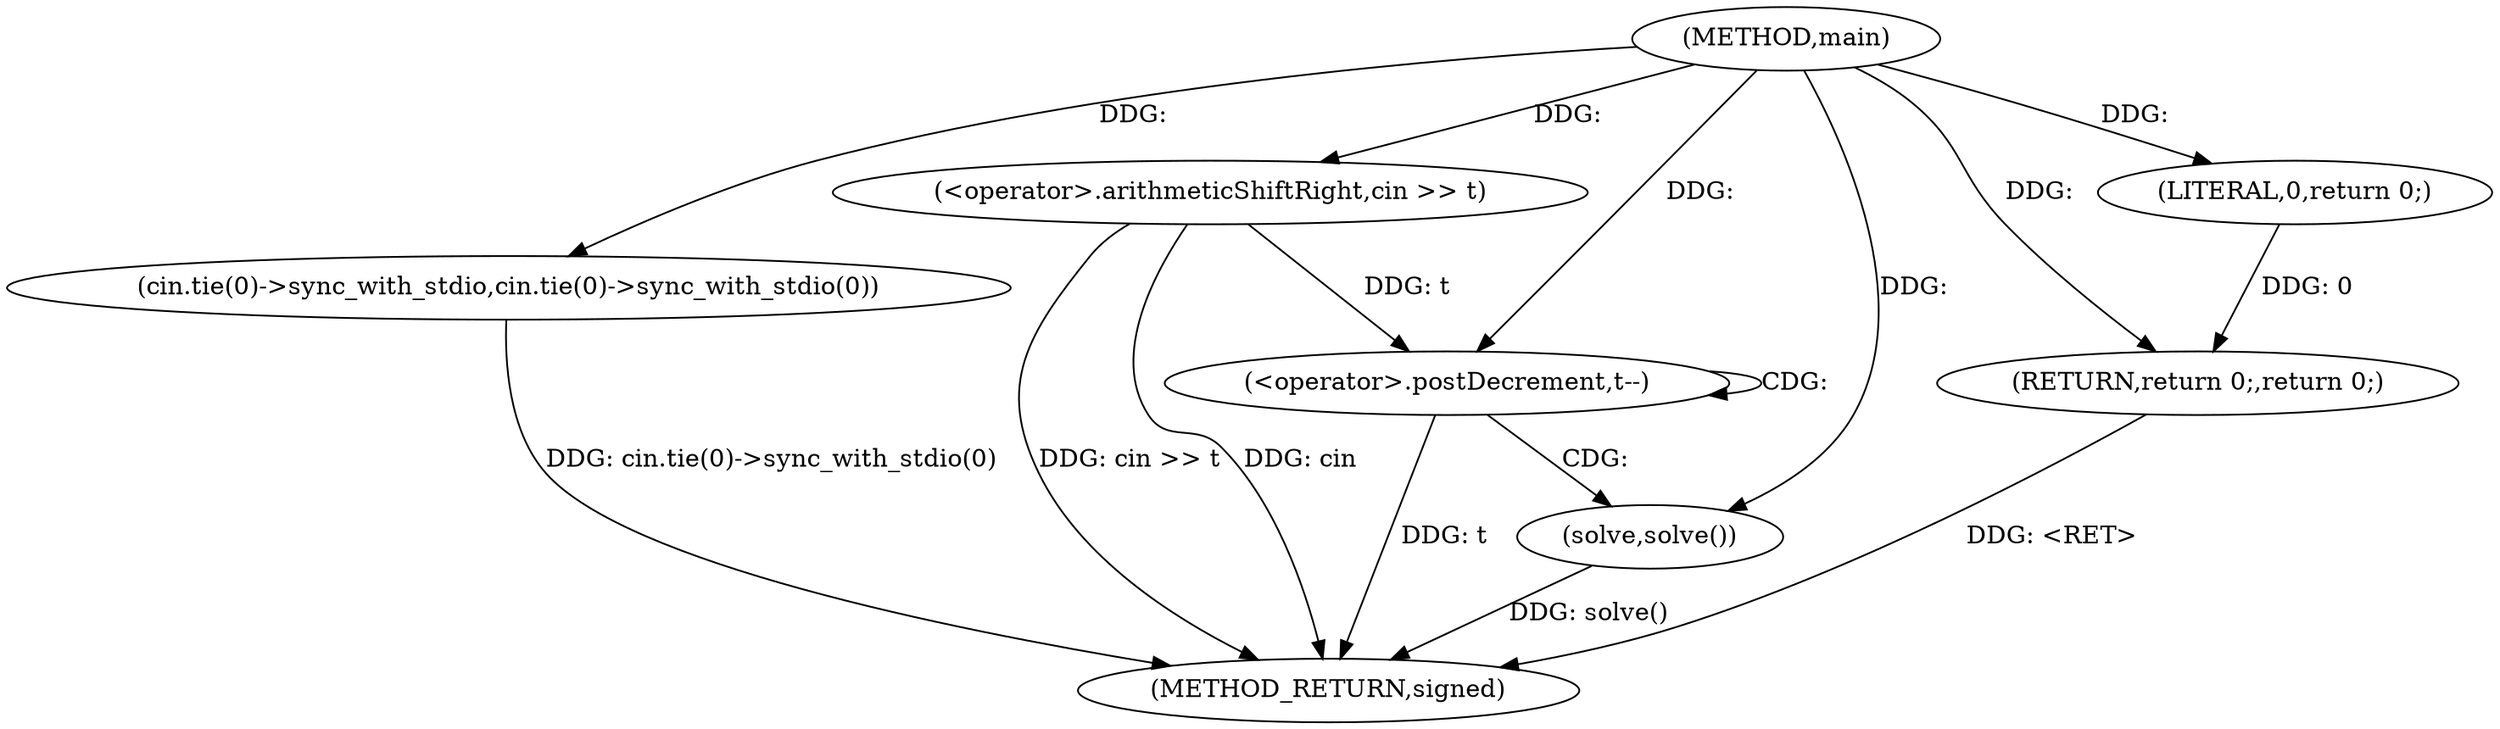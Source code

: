 digraph "main" {  
"1000182" [label = "(METHOD,main)" ]
"1000196" [label = "(METHOD_RETURN,signed)" ]
"1000184" [label = "(cin.tie(0)->sync_with_stdio,cin.tie(0)->sync_with_stdio(0))" ]
"1000187" [label = "(<operator>.arithmeticShiftRight,cin >> t)" ]
"1000194" [label = "(RETURN,return 0;,return 0;)" ]
"1000191" [label = "(<operator>.postDecrement,t--)" ]
"1000193" [label = "(solve,solve())" ]
"1000195" [label = "(LITERAL,0,return 0;)" ]
  "1000194" -> "1000196"  [ label = "DDG: <RET>"] 
  "1000184" -> "1000196"  [ label = "DDG: cin.tie(0)->sync_with_stdio(0)"] 
  "1000187" -> "1000196"  [ label = "DDG: cin >> t"] 
  "1000191" -> "1000196"  [ label = "DDG: t"] 
  "1000193" -> "1000196"  [ label = "DDG: solve()"] 
  "1000187" -> "1000196"  [ label = "DDG: cin"] 
  "1000195" -> "1000194"  [ label = "DDG: 0"] 
  "1000182" -> "1000194"  [ label = "DDG: "] 
  "1000182" -> "1000184"  [ label = "DDG: "] 
  "1000182" -> "1000187"  [ label = "DDG: "] 
  "1000182" -> "1000193"  [ label = "DDG: "] 
  "1000182" -> "1000195"  [ label = "DDG: "] 
  "1000187" -> "1000191"  [ label = "DDG: t"] 
  "1000182" -> "1000191"  [ label = "DDG: "] 
  "1000191" -> "1000193"  [ label = "CDG: "] 
  "1000191" -> "1000191"  [ label = "CDG: "] 
}
